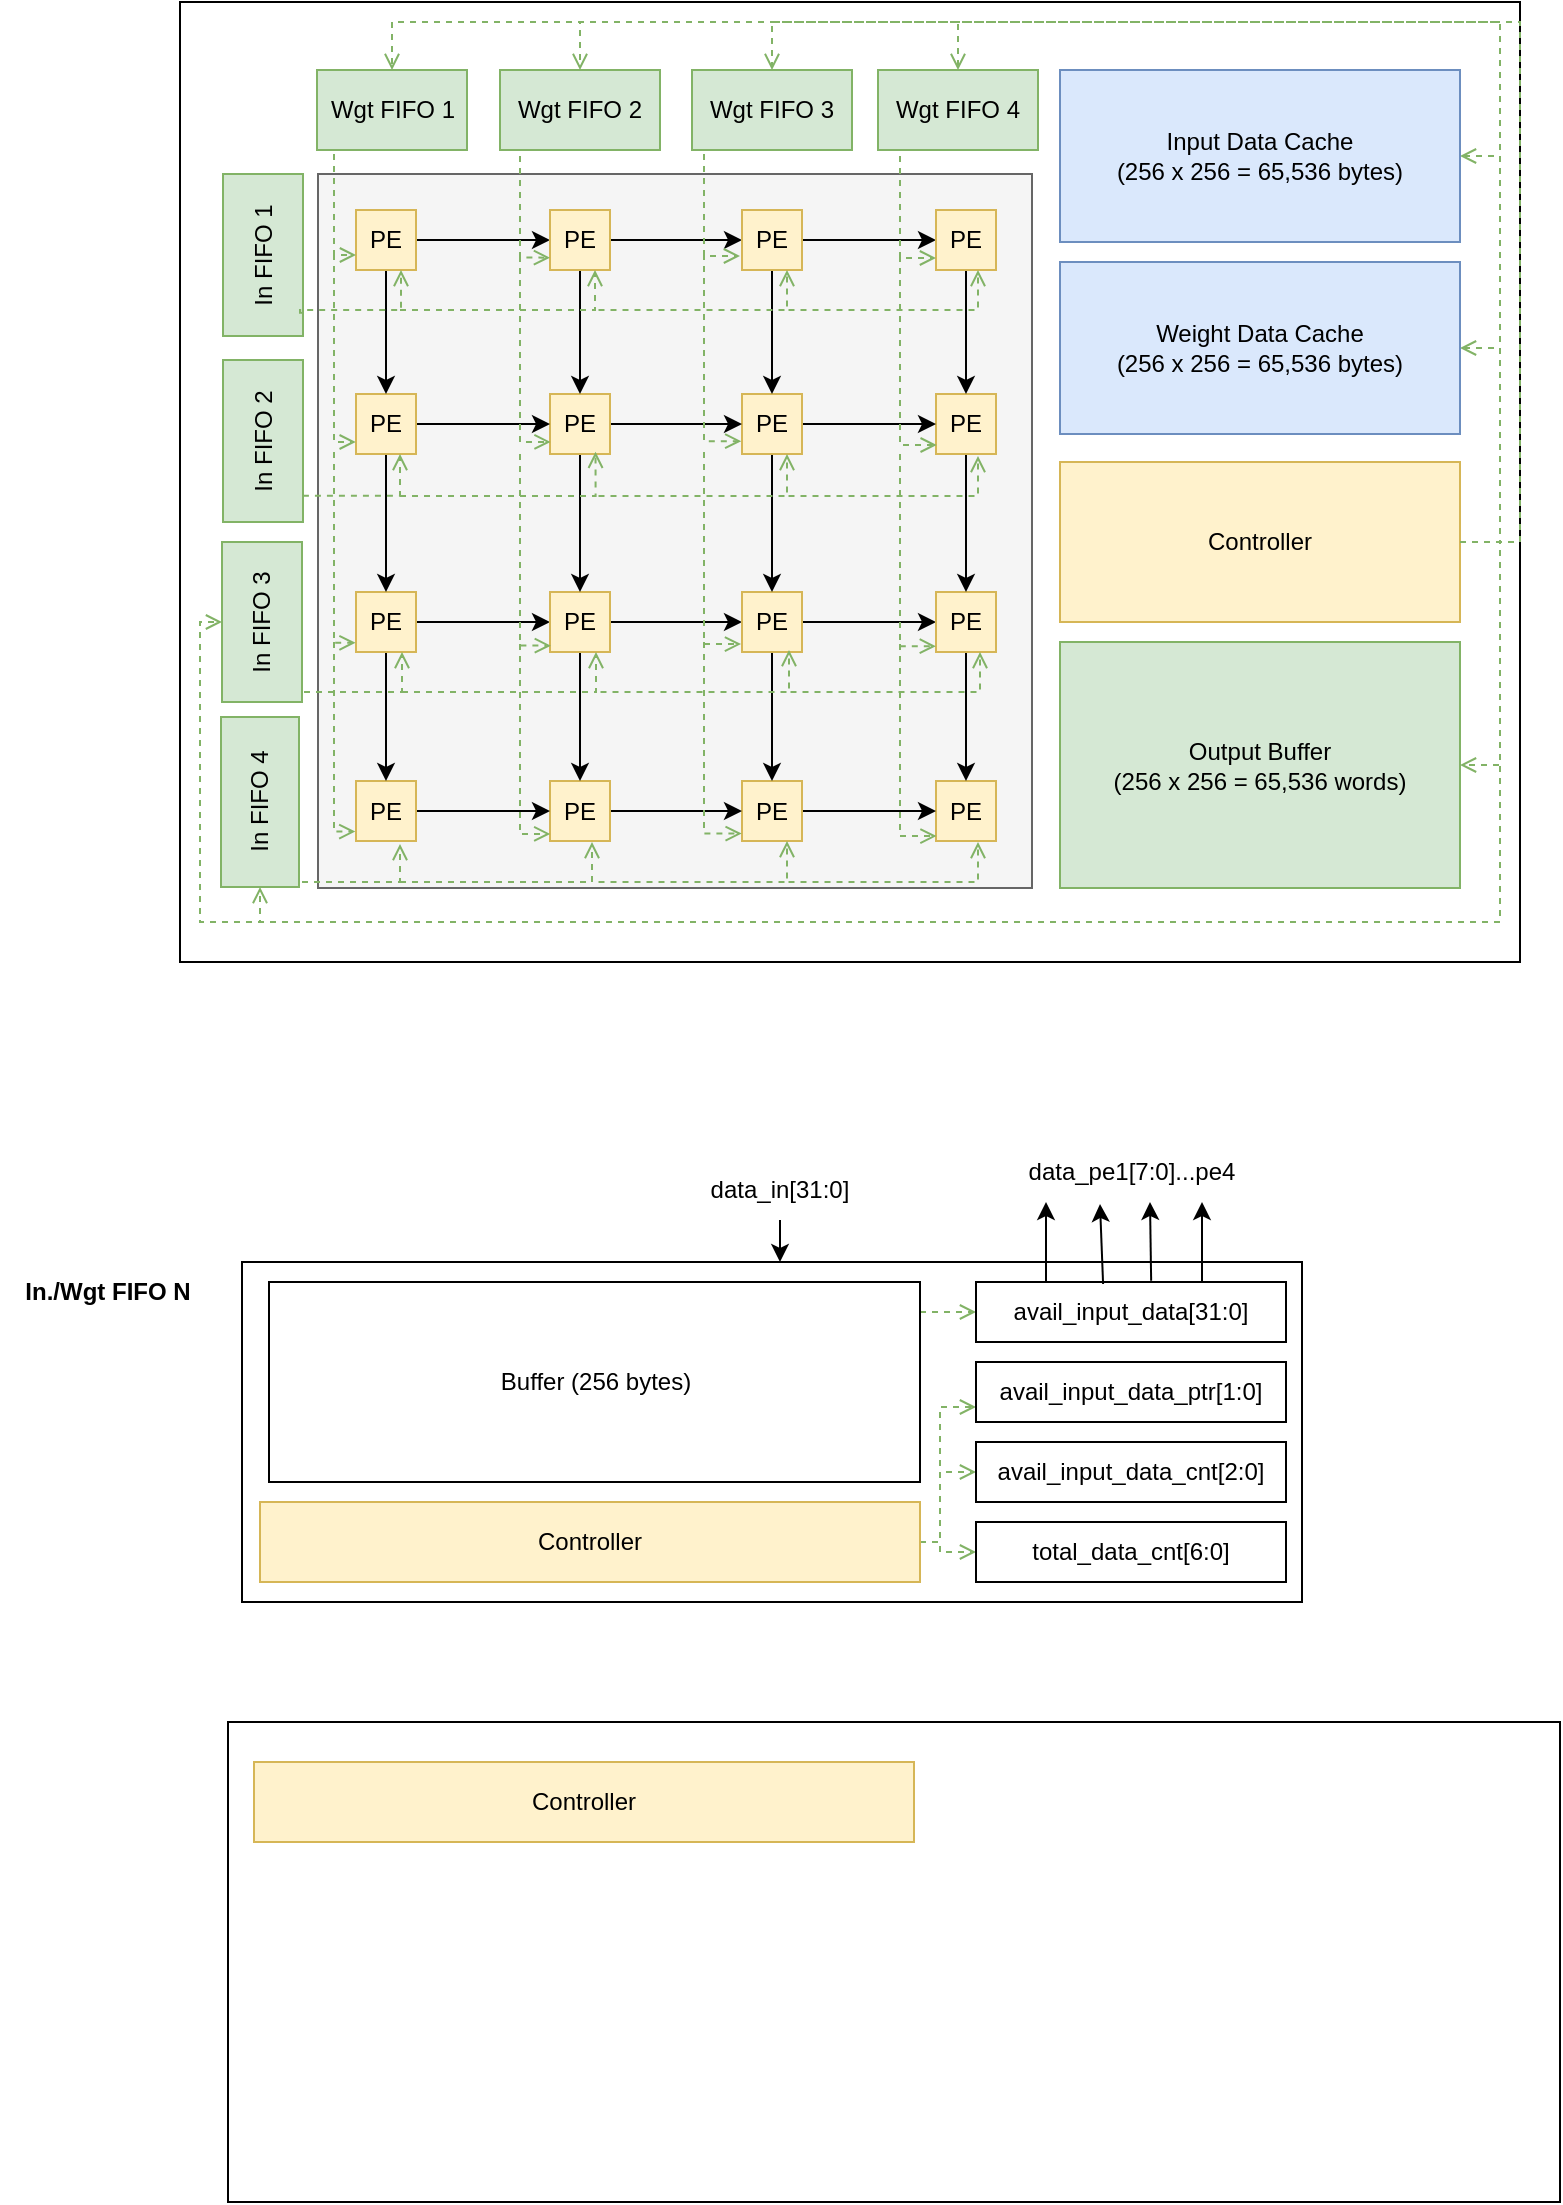 <mxfile version="23.1.2" type="github">
  <diagram name="Page-1" id="kObWJj5i_zT9LaBl0vDd">
    <mxGraphModel dx="1081" dy="1101" grid="1" gridSize="10" guides="1" tooltips="1" connect="1" arrows="1" fold="1" page="1" pageScale="1" pageWidth="850" pageHeight="1100" math="0" shadow="0">
      <root>
        <mxCell id="0" />
        <mxCell id="1" parent="0" />
        <mxCell id="2Fa2_D-u_AuwYc3EG6S9-1" value="" style="rounded=0;whiteSpace=wrap;html=1;" parent="1" vertex="1">
          <mxGeometry x="850" y="90" width="670" height="480" as="geometry" />
        </mxCell>
        <mxCell id="2Fa2_D-u_AuwYc3EG6S9-2" value="" style="whiteSpace=wrap;html=1;aspect=fixed;shadow=0;fillColor=#f5f5f5;fontColor=#333333;strokeColor=#666666;" parent="1" vertex="1">
          <mxGeometry x="919" y="176" width="357" height="357" as="geometry" />
        </mxCell>
        <mxCell id="2Fa2_D-u_AuwYc3EG6S9-3" value="PE" style="whiteSpace=wrap;html=1;aspect=fixed;fillColor=#fff2cc;strokeColor=#d6b656;" parent="1" vertex="1">
          <mxGeometry x="1228" y="479.5" width="30" height="30" as="geometry" />
        </mxCell>
        <mxCell id="2Fa2_D-u_AuwYc3EG6S9-4" style="edgeStyle=orthogonalEdgeStyle;rounded=0;orthogonalLoop=1;jettySize=auto;html=1;entryX=0;entryY=0.5;entryDx=0;entryDy=0;" parent="1" source="2Fa2_D-u_AuwYc3EG6S9-5" target="2Fa2_D-u_AuwYc3EG6S9-3" edge="1">
          <mxGeometry relative="1" as="geometry" />
        </mxCell>
        <mxCell id="2Fa2_D-u_AuwYc3EG6S9-5" value="PE" style="whiteSpace=wrap;html=1;aspect=fixed;fillColor=#fff2cc;strokeColor=#d6b656;" parent="1" vertex="1">
          <mxGeometry x="1131" y="479.5" width="30" height="30" as="geometry" />
        </mxCell>
        <mxCell id="2Fa2_D-u_AuwYc3EG6S9-6" style="edgeStyle=orthogonalEdgeStyle;rounded=0;orthogonalLoop=1;jettySize=auto;html=1;entryX=0;entryY=0.5;entryDx=0;entryDy=0;" parent="1" source="2Fa2_D-u_AuwYc3EG6S9-7" target="2Fa2_D-u_AuwYc3EG6S9-5" edge="1">
          <mxGeometry relative="1" as="geometry" />
        </mxCell>
        <mxCell id="2Fa2_D-u_AuwYc3EG6S9-7" value="PE" style="whiteSpace=wrap;html=1;aspect=fixed;fillColor=#fff2cc;strokeColor=#d6b656;" parent="1" vertex="1">
          <mxGeometry x="1035" y="479.5" width="30" height="30" as="geometry" />
        </mxCell>
        <mxCell id="2Fa2_D-u_AuwYc3EG6S9-8" style="edgeStyle=orthogonalEdgeStyle;rounded=0;orthogonalLoop=1;jettySize=auto;html=1;entryX=0;entryY=0.5;entryDx=0;entryDy=0;" parent="1" source="2Fa2_D-u_AuwYc3EG6S9-9" target="2Fa2_D-u_AuwYc3EG6S9-7" edge="1">
          <mxGeometry relative="1" as="geometry" />
        </mxCell>
        <mxCell id="2Fa2_D-u_AuwYc3EG6S9-9" value="PE" style="whiteSpace=wrap;html=1;aspect=fixed;fillColor=#fff2cc;strokeColor=#d6b656;" parent="1" vertex="1">
          <mxGeometry x="938" y="479.5" width="30" height="30" as="geometry" />
        </mxCell>
        <mxCell id="2Fa2_D-u_AuwYc3EG6S9-10" style="edgeStyle=orthogonalEdgeStyle;rounded=0;orthogonalLoop=1;jettySize=auto;html=1;" parent="1" source="2Fa2_D-u_AuwYc3EG6S9-12" target="2Fa2_D-u_AuwYc3EG6S9-15" edge="1">
          <mxGeometry relative="1" as="geometry" />
        </mxCell>
        <mxCell id="2Fa2_D-u_AuwYc3EG6S9-11" style="edgeStyle=orthogonalEdgeStyle;rounded=0;orthogonalLoop=1;jettySize=auto;html=1;entryX=0.5;entryY=0;entryDx=0;entryDy=0;" parent="1" source="2Fa2_D-u_AuwYc3EG6S9-12" target="2Fa2_D-u_AuwYc3EG6S9-9" edge="1">
          <mxGeometry relative="1" as="geometry" />
        </mxCell>
        <mxCell id="2Fa2_D-u_AuwYc3EG6S9-12" value="PE" style="whiteSpace=wrap;html=1;aspect=fixed;fillColor=#fff2cc;strokeColor=#d6b656;" parent="1" vertex="1">
          <mxGeometry x="938" y="385" width="30" height="30" as="geometry" />
        </mxCell>
        <mxCell id="2Fa2_D-u_AuwYc3EG6S9-13" style="edgeStyle=orthogonalEdgeStyle;rounded=0;orthogonalLoop=1;jettySize=auto;html=1;entryX=0;entryY=0.5;entryDx=0;entryDy=0;" parent="1" source="2Fa2_D-u_AuwYc3EG6S9-15" target="2Fa2_D-u_AuwYc3EG6S9-18" edge="1">
          <mxGeometry relative="1" as="geometry" />
        </mxCell>
        <mxCell id="2Fa2_D-u_AuwYc3EG6S9-14" style="edgeStyle=orthogonalEdgeStyle;rounded=0;orthogonalLoop=1;jettySize=auto;html=1;entryX=0.5;entryY=0;entryDx=0;entryDy=0;" parent="1" source="2Fa2_D-u_AuwYc3EG6S9-15" target="2Fa2_D-u_AuwYc3EG6S9-7" edge="1">
          <mxGeometry relative="1" as="geometry">
            <mxPoint x="1050" y="481" as="targetPoint" />
          </mxGeometry>
        </mxCell>
        <mxCell id="2Fa2_D-u_AuwYc3EG6S9-15" value="PE" style="whiteSpace=wrap;html=1;aspect=fixed;fillColor=#fff2cc;strokeColor=#d6b656;" parent="1" vertex="1">
          <mxGeometry x="1035" y="385" width="30" height="30" as="geometry" />
        </mxCell>
        <mxCell id="2Fa2_D-u_AuwYc3EG6S9-16" style="edgeStyle=orthogonalEdgeStyle;rounded=0;orthogonalLoop=1;jettySize=auto;html=1;entryX=0;entryY=0.5;entryDx=0;entryDy=0;" parent="1" source="2Fa2_D-u_AuwYc3EG6S9-18" target="2Fa2_D-u_AuwYc3EG6S9-20" edge="1">
          <mxGeometry relative="1" as="geometry" />
        </mxCell>
        <mxCell id="2Fa2_D-u_AuwYc3EG6S9-17" style="edgeStyle=orthogonalEdgeStyle;rounded=0;orthogonalLoop=1;jettySize=auto;html=1;entryX=0.5;entryY=0;entryDx=0;entryDy=0;" parent="1" source="2Fa2_D-u_AuwYc3EG6S9-18" target="2Fa2_D-u_AuwYc3EG6S9-5" edge="1">
          <mxGeometry relative="1" as="geometry" />
        </mxCell>
        <mxCell id="2Fa2_D-u_AuwYc3EG6S9-18" value="PE" style="whiteSpace=wrap;html=1;aspect=fixed;fillColor=#fff2cc;strokeColor=#d6b656;" parent="1" vertex="1">
          <mxGeometry x="1131" y="385" width="30" height="30" as="geometry" />
        </mxCell>
        <mxCell id="2Fa2_D-u_AuwYc3EG6S9-19" style="edgeStyle=orthogonalEdgeStyle;rounded=0;orthogonalLoop=1;jettySize=auto;html=1;entryX=0.5;entryY=0;entryDx=0;entryDy=0;" parent="1" source="2Fa2_D-u_AuwYc3EG6S9-20" target="2Fa2_D-u_AuwYc3EG6S9-3" edge="1">
          <mxGeometry relative="1" as="geometry" />
        </mxCell>
        <mxCell id="2Fa2_D-u_AuwYc3EG6S9-20" value="PE" style="whiteSpace=wrap;html=1;aspect=fixed;fillColor=#fff2cc;strokeColor=#d6b656;" parent="1" vertex="1">
          <mxGeometry x="1228" y="385" width="30" height="30" as="geometry" />
        </mxCell>
        <mxCell id="2Fa2_D-u_AuwYc3EG6S9-21" style="edgeStyle=orthogonalEdgeStyle;rounded=0;orthogonalLoop=1;jettySize=auto;html=1;" parent="1" source="2Fa2_D-u_AuwYc3EG6S9-22" target="2Fa2_D-u_AuwYc3EG6S9-20" edge="1">
          <mxGeometry relative="1" as="geometry" />
        </mxCell>
        <mxCell id="2Fa2_D-u_AuwYc3EG6S9-22" value="PE" style="whiteSpace=wrap;html=1;aspect=fixed;fillColor=#fff2cc;strokeColor=#d6b656;" parent="1" vertex="1">
          <mxGeometry x="1228" y="286" width="30" height="30" as="geometry" />
        </mxCell>
        <mxCell id="2Fa2_D-u_AuwYc3EG6S9-23" style="edgeStyle=orthogonalEdgeStyle;rounded=0;orthogonalLoop=1;jettySize=auto;html=1;entryX=0;entryY=0.5;entryDx=0;entryDy=0;" parent="1" source="2Fa2_D-u_AuwYc3EG6S9-25" target="2Fa2_D-u_AuwYc3EG6S9-22" edge="1">
          <mxGeometry relative="1" as="geometry" />
        </mxCell>
        <mxCell id="2Fa2_D-u_AuwYc3EG6S9-24" style="edgeStyle=orthogonalEdgeStyle;rounded=0;orthogonalLoop=1;jettySize=auto;html=1;" parent="1" source="2Fa2_D-u_AuwYc3EG6S9-25" target="2Fa2_D-u_AuwYc3EG6S9-18" edge="1">
          <mxGeometry relative="1" as="geometry" />
        </mxCell>
        <mxCell id="2Fa2_D-u_AuwYc3EG6S9-25" value="PE" style="whiteSpace=wrap;html=1;aspect=fixed;fillColor=#fff2cc;strokeColor=#d6b656;" parent="1" vertex="1">
          <mxGeometry x="1131" y="286" width="30" height="30" as="geometry" />
        </mxCell>
        <mxCell id="2Fa2_D-u_AuwYc3EG6S9-26" style="edgeStyle=orthogonalEdgeStyle;rounded=0;orthogonalLoop=1;jettySize=auto;html=1;entryX=0;entryY=0.5;entryDx=0;entryDy=0;" parent="1" source="2Fa2_D-u_AuwYc3EG6S9-28" target="2Fa2_D-u_AuwYc3EG6S9-25" edge="1">
          <mxGeometry relative="1" as="geometry" />
        </mxCell>
        <mxCell id="2Fa2_D-u_AuwYc3EG6S9-27" style="edgeStyle=orthogonalEdgeStyle;rounded=0;orthogonalLoop=1;jettySize=auto;html=1;entryX=0.5;entryY=0;entryDx=0;entryDy=0;" parent="1" source="2Fa2_D-u_AuwYc3EG6S9-28" target="2Fa2_D-u_AuwYc3EG6S9-15" edge="1">
          <mxGeometry relative="1" as="geometry" />
        </mxCell>
        <mxCell id="2Fa2_D-u_AuwYc3EG6S9-28" value="PE" style="whiteSpace=wrap;html=1;aspect=fixed;fillColor=#fff2cc;strokeColor=#d6b656;" parent="1" vertex="1">
          <mxGeometry x="1035" y="286" width="30" height="30" as="geometry" />
        </mxCell>
        <mxCell id="2Fa2_D-u_AuwYc3EG6S9-29" style="edgeStyle=orthogonalEdgeStyle;rounded=0;orthogonalLoop=1;jettySize=auto;html=1;entryX=0;entryY=0.5;entryDx=0;entryDy=0;" parent="1" source="2Fa2_D-u_AuwYc3EG6S9-31" target="2Fa2_D-u_AuwYc3EG6S9-28" edge="1">
          <mxGeometry relative="1" as="geometry" />
        </mxCell>
        <mxCell id="2Fa2_D-u_AuwYc3EG6S9-30" style="edgeStyle=orthogonalEdgeStyle;rounded=0;orthogonalLoop=1;jettySize=auto;html=1;entryX=0.5;entryY=0;entryDx=0;entryDy=0;" parent="1" source="2Fa2_D-u_AuwYc3EG6S9-31" target="2Fa2_D-u_AuwYc3EG6S9-12" edge="1">
          <mxGeometry relative="1" as="geometry" />
        </mxCell>
        <mxCell id="2Fa2_D-u_AuwYc3EG6S9-31" value="PE" style="whiteSpace=wrap;html=1;aspect=fixed;fillColor=#fff2cc;strokeColor=#d6b656;" parent="1" vertex="1">
          <mxGeometry x="938" y="286" width="30" height="30" as="geometry" />
        </mxCell>
        <mxCell id="2Fa2_D-u_AuwYc3EG6S9-32" style="edgeStyle=orthogonalEdgeStyle;rounded=0;orthogonalLoop=1;jettySize=auto;html=1;entryX=0;entryY=0.5;entryDx=0;entryDy=0;" parent="1" source="2Fa2_D-u_AuwYc3EG6S9-34" target="2Fa2_D-u_AuwYc3EG6S9-37" edge="1">
          <mxGeometry relative="1" as="geometry" />
        </mxCell>
        <mxCell id="2Fa2_D-u_AuwYc3EG6S9-33" style="edgeStyle=orthogonalEdgeStyle;rounded=0;orthogonalLoop=1;jettySize=auto;html=1;entryX=0.5;entryY=0;entryDx=0;entryDy=0;" parent="1" source="2Fa2_D-u_AuwYc3EG6S9-34" target="2Fa2_D-u_AuwYc3EG6S9-31" edge="1">
          <mxGeometry relative="1" as="geometry" />
        </mxCell>
        <mxCell id="2Fa2_D-u_AuwYc3EG6S9-34" value="PE" style="whiteSpace=wrap;html=1;aspect=fixed;fillColor=#fff2cc;strokeColor=#d6b656;" parent="1" vertex="1">
          <mxGeometry x="938" y="194" width="30" height="30" as="geometry" />
        </mxCell>
        <mxCell id="2Fa2_D-u_AuwYc3EG6S9-35" style="edgeStyle=orthogonalEdgeStyle;rounded=0;orthogonalLoop=1;jettySize=auto;html=1;entryX=0;entryY=0.5;entryDx=0;entryDy=0;" parent="1" source="2Fa2_D-u_AuwYc3EG6S9-37" target="2Fa2_D-u_AuwYc3EG6S9-40" edge="1">
          <mxGeometry relative="1" as="geometry" />
        </mxCell>
        <mxCell id="2Fa2_D-u_AuwYc3EG6S9-36" style="edgeStyle=orthogonalEdgeStyle;rounded=0;orthogonalLoop=1;jettySize=auto;html=1;entryX=0.5;entryY=0;entryDx=0;entryDy=0;" parent="1" source="2Fa2_D-u_AuwYc3EG6S9-37" target="2Fa2_D-u_AuwYc3EG6S9-28" edge="1">
          <mxGeometry relative="1" as="geometry" />
        </mxCell>
        <mxCell id="2Fa2_D-u_AuwYc3EG6S9-37" value="PE" style="whiteSpace=wrap;html=1;aspect=fixed;fillColor=#fff2cc;strokeColor=#d6b656;" parent="1" vertex="1">
          <mxGeometry x="1035" y="194" width="30" height="30" as="geometry" />
        </mxCell>
        <mxCell id="2Fa2_D-u_AuwYc3EG6S9-38" style="edgeStyle=orthogonalEdgeStyle;rounded=0;orthogonalLoop=1;jettySize=auto;html=1;entryX=0;entryY=0.5;entryDx=0;entryDy=0;" parent="1" source="2Fa2_D-u_AuwYc3EG6S9-40" target="2Fa2_D-u_AuwYc3EG6S9-42" edge="1">
          <mxGeometry relative="1" as="geometry" />
        </mxCell>
        <mxCell id="2Fa2_D-u_AuwYc3EG6S9-39" style="edgeStyle=orthogonalEdgeStyle;rounded=0;orthogonalLoop=1;jettySize=auto;html=1;entryX=0.5;entryY=0;entryDx=0;entryDy=0;" parent="1" source="2Fa2_D-u_AuwYc3EG6S9-40" target="2Fa2_D-u_AuwYc3EG6S9-25" edge="1">
          <mxGeometry relative="1" as="geometry" />
        </mxCell>
        <mxCell id="2Fa2_D-u_AuwYc3EG6S9-40" value="PE" style="whiteSpace=wrap;html=1;aspect=fixed;fillColor=#fff2cc;strokeColor=#d6b656;" parent="1" vertex="1">
          <mxGeometry x="1131" y="194" width="30" height="30" as="geometry" />
        </mxCell>
        <mxCell id="2Fa2_D-u_AuwYc3EG6S9-41" style="edgeStyle=orthogonalEdgeStyle;rounded=0;orthogonalLoop=1;jettySize=auto;html=1;" parent="1" source="2Fa2_D-u_AuwYc3EG6S9-42" target="2Fa2_D-u_AuwYc3EG6S9-22" edge="1">
          <mxGeometry relative="1" as="geometry" />
        </mxCell>
        <mxCell id="2Fa2_D-u_AuwYc3EG6S9-42" value="PE" style="whiteSpace=wrap;html=1;aspect=fixed;fillColor=#fff2cc;strokeColor=#d6b656;" parent="1" vertex="1">
          <mxGeometry x="1228" y="194" width="30" height="30" as="geometry" />
        </mxCell>
        <mxCell id="2Fa2_D-u_AuwYc3EG6S9-43" value="Wgt FIFO 1" style="rounded=0;whiteSpace=wrap;html=1;fillColor=#d5e8d4;strokeColor=#82b366;" parent="1" vertex="1">
          <mxGeometry x="918.5" y="124" width="75" height="40" as="geometry" />
        </mxCell>
        <mxCell id="2Fa2_D-u_AuwYc3EG6S9-44" value="Output Buffer &lt;br&gt;(256 x 256 = 65,536 words)" style="rounded=0;whiteSpace=wrap;html=1;fillColor=#d5e8d4;strokeColor=#82b366;" parent="1" vertex="1">
          <mxGeometry x="1290" y="410" width="200" height="123" as="geometry" />
        </mxCell>
        <mxCell id="V1JMALOKHkaCuVgSwpqe-110" style="edgeStyle=orthogonalEdgeStyle;rounded=0;orthogonalLoop=1;jettySize=auto;html=1;entryX=1;entryY=0.5;entryDx=0;entryDy=0;fontFamily=Helvetica;fontSize=12;fontColor=default;dashed=1;fillColor=#d5e8d4;strokeColor=#82b366;endArrow=open;endFill=0;" parent="1" source="2Fa2_D-u_AuwYc3EG6S9-45" target="2Fa2_D-u_AuwYc3EG6S9-54" edge="1">
          <mxGeometry relative="1" as="geometry">
            <Array as="points">
              <mxPoint x="1510" y="360" />
              <mxPoint x="1510" y="263" />
            </Array>
          </mxGeometry>
        </mxCell>
        <mxCell id="V1JMALOKHkaCuVgSwpqe-111" style="edgeStyle=orthogonalEdgeStyle;rounded=0;orthogonalLoop=1;jettySize=auto;html=1;entryX=1;entryY=0.5;entryDx=0;entryDy=0;fontFamily=Helvetica;fontSize=12;fontColor=default;fillColor=#d5e8d4;strokeColor=#82b366;dashed=1;endArrow=open;endFill=0;" parent="1" source="2Fa2_D-u_AuwYc3EG6S9-45" target="2Fa2_D-u_AuwYc3EG6S9-53" edge="1">
          <mxGeometry relative="1" as="geometry">
            <Array as="points">
              <mxPoint x="1510" y="360" />
              <mxPoint x="1510" y="167" />
            </Array>
          </mxGeometry>
        </mxCell>
        <mxCell id="V1JMALOKHkaCuVgSwpqe-112" style="edgeStyle=orthogonalEdgeStyle;rounded=0;orthogonalLoop=1;jettySize=auto;html=1;entryX=1;entryY=0.5;entryDx=0;entryDy=0;fontFamily=Helvetica;fontSize=12;fontColor=default;fillColor=#d5e8d4;strokeColor=#82b366;dashed=1;endArrow=open;endFill=0;" parent="1" source="2Fa2_D-u_AuwYc3EG6S9-45" target="2Fa2_D-u_AuwYc3EG6S9-44" edge="1">
          <mxGeometry relative="1" as="geometry">
            <Array as="points">
              <mxPoint x="1510" y="360" />
              <mxPoint x="1510" y="472" />
            </Array>
          </mxGeometry>
        </mxCell>
        <mxCell id="V1JMALOKHkaCuVgSwpqe-113" style="edgeStyle=orthogonalEdgeStyle;rounded=0;orthogonalLoop=1;jettySize=auto;html=1;entryX=0.5;entryY=0;entryDx=0;entryDy=0;fontFamily=Helvetica;fontSize=12;fontColor=default;fillColor=#d5e8d4;strokeColor=#82b366;dashed=1;endArrow=open;endFill=0;" parent="1" source="2Fa2_D-u_AuwYc3EG6S9-45" target="2Fa2_D-u_AuwYc3EG6S9-48" edge="1">
          <mxGeometry relative="1" as="geometry">
            <Array as="points">
              <mxPoint x="1510" y="360" />
              <mxPoint x="1510" y="100" />
              <mxPoint x="1239" y="100" />
            </Array>
          </mxGeometry>
        </mxCell>
        <mxCell id="V1JMALOKHkaCuVgSwpqe-114" style="edgeStyle=orthogonalEdgeStyle;rounded=0;orthogonalLoop=1;jettySize=auto;html=1;entryX=0.5;entryY=1;entryDx=0;entryDy=0;fontFamily=Helvetica;fontSize=12;fontColor=default;fillColor=#d5e8d4;strokeColor=#82b366;dashed=1;endArrow=open;endFill=0;" parent="1" source="2Fa2_D-u_AuwYc3EG6S9-45" target="2Fa2_D-u_AuwYc3EG6S9-51" edge="1">
          <mxGeometry relative="1" as="geometry">
            <Array as="points">
              <mxPoint x="1510" y="360" />
              <mxPoint x="1510" y="550" />
              <mxPoint x="890" y="550" />
            </Array>
          </mxGeometry>
        </mxCell>
        <mxCell id="2Fa2_D-u_AuwYc3EG6S9-45" value="Controller" style="rounded=0;whiteSpace=wrap;html=1;fillColor=#fff2cc;strokeColor=#d6b656;" parent="1" vertex="1">
          <mxGeometry x="1290" y="320" width="200" height="80" as="geometry" />
        </mxCell>
        <mxCell id="2Fa2_D-u_AuwYc3EG6S9-46" value="Wgt FIFO 2" style="rounded=0;whiteSpace=wrap;html=1;fillColor=#d5e8d4;strokeColor=#82b366;" parent="1" vertex="1">
          <mxGeometry x="1010" y="124" width="80" height="40" as="geometry" />
        </mxCell>
        <mxCell id="2Fa2_D-u_AuwYc3EG6S9-47" value="Wgt FIFO 3" style="rounded=0;whiteSpace=wrap;html=1;fillColor=#d5e8d4;strokeColor=#82b366;" parent="1" vertex="1">
          <mxGeometry x="1106" y="124" width="80" height="40" as="geometry" />
        </mxCell>
        <mxCell id="2Fa2_D-u_AuwYc3EG6S9-48" value="Wgt FIFO 4" style="rounded=0;whiteSpace=wrap;html=1;fillColor=#d5e8d4;strokeColor=#82b366;" parent="1" vertex="1">
          <mxGeometry x="1199" y="124" width="80" height="40" as="geometry" />
        </mxCell>
        <mxCell id="2Fa2_D-u_AuwYc3EG6S9-49" value="In FIFO 2" style="rounded=0;whiteSpace=wrap;html=1;direction=south;rotation=-90;fillColor=#d5e8d4;strokeColor=#82b366;" parent="1" vertex="1">
          <mxGeometry x="851" y="289.5" width="81" height="40" as="geometry" />
        </mxCell>
        <mxCell id="2Fa2_D-u_AuwYc3EG6S9-50" value="In FIFO 3" style="rounded=0;whiteSpace=wrap;html=1;direction=south;rotation=-90;fillColor=#d5e8d4;strokeColor=#82b366;" parent="1" vertex="1">
          <mxGeometry x="851" y="380" width="80" height="40" as="geometry" />
        </mxCell>
        <mxCell id="2Fa2_D-u_AuwYc3EG6S9-51" value="In FIFO 4" style="rounded=0;whiteSpace=wrap;html=1;direction=south;rotation=-90;fillColor=#d5e8d4;strokeColor=#82b366;" parent="1" vertex="1">
          <mxGeometry x="847.5" y="470.5" width="85" height="39" as="geometry" />
        </mxCell>
        <mxCell id="2Fa2_D-u_AuwYc3EG6S9-52" value="In FIFO 1" style="rounded=0;whiteSpace=wrap;html=1;direction=south;rotation=-90;fillColor=#d5e8d4;strokeColor=#82b366;" parent="1" vertex="1">
          <mxGeometry x="851" y="196.5" width="81" height="40" as="geometry" />
        </mxCell>
        <mxCell id="2Fa2_D-u_AuwYc3EG6S9-53" value="Input Data Cache &lt;br&gt;(256 x 256 = 65,536 bytes)" style="rounded=0;whiteSpace=wrap;html=1;fillColor=#dae8fc;strokeColor=#6c8ebf;" parent="1" vertex="1">
          <mxGeometry x="1290" y="124" width="200" height="86" as="geometry" />
        </mxCell>
        <mxCell id="2Fa2_D-u_AuwYc3EG6S9-54" value="Weight Data Cache&lt;br&gt;(256 x 256 = 65,536 bytes)" style="rounded=0;whiteSpace=wrap;html=1;fillColor=#dae8fc;strokeColor=#6c8ebf;" parent="1" vertex="1">
          <mxGeometry x="1290" y="220" width="200" height="86" as="geometry" />
        </mxCell>
        <mxCell id="2Fa2_D-u_AuwYc3EG6S9-55" value="In./Wgt FIFO N" style="text;html=1;strokeColor=none;fillColor=none;align=center;verticalAlign=middle;whiteSpace=wrap;rounded=0;fontStyle=1" parent="1" vertex="1">
          <mxGeometry x="760" y="720" width="108" height="30" as="geometry" />
        </mxCell>
        <mxCell id="2Fa2_D-u_AuwYc3EG6S9-64" value="" style="rounded=0;whiteSpace=wrap;html=1;" parent="1" vertex="1">
          <mxGeometry x="881" y="720" width="530" height="170" as="geometry" />
        </mxCell>
        <mxCell id="V1JMALOKHkaCuVgSwpqe-106" style="edgeStyle=orthogonalEdgeStyle;rounded=0;orthogonalLoop=1;jettySize=auto;html=1;entryX=0;entryY=0.5;entryDx=0;entryDy=0;fontFamily=Helvetica;fontSize=12;fontColor=default;fillColor=#d5e8d4;strokeColor=#82b366;dashed=1;endArrow=open;endFill=0;" parent="1" source="2Fa2_D-u_AuwYc3EG6S9-65" target="2Fa2_D-u_AuwYc3EG6S9-67" edge="1">
          <mxGeometry relative="1" as="geometry">
            <Array as="points">
              <mxPoint x="1200" y="745" />
              <mxPoint x="1200" y="745" />
            </Array>
          </mxGeometry>
        </mxCell>
        <mxCell id="2Fa2_D-u_AuwYc3EG6S9-65" value="Buffer (256 bytes)" style="rounded=0;whiteSpace=wrap;html=1;" parent="1" vertex="1">
          <mxGeometry x="894.5" y="730" width="325.5" height="100" as="geometry" />
        </mxCell>
        <mxCell id="V1JMALOKHkaCuVgSwpqe-107" style="edgeStyle=orthogonalEdgeStyle;rounded=0;orthogonalLoop=1;jettySize=auto;html=1;entryX=0;entryY=0.75;entryDx=0;entryDy=0;fontFamily=Helvetica;fontSize=12;fontColor=default;fillColor=#d5e8d4;strokeColor=#82b366;dashed=1;endArrow=open;endFill=0;" parent="1" source="2Fa2_D-u_AuwYc3EG6S9-66" target="2Fa2_D-u_AuwYc3EG6S9-69" edge="1">
          <mxGeometry relative="1" as="geometry">
            <Array as="points">
              <mxPoint x="1230" y="860" />
              <mxPoint x="1230" y="793" />
            </Array>
          </mxGeometry>
        </mxCell>
        <mxCell id="V1JMALOKHkaCuVgSwpqe-108" style="edgeStyle=orthogonalEdgeStyle;rounded=0;orthogonalLoop=1;jettySize=auto;html=1;fontFamily=Helvetica;fontSize=12;fontColor=default;fillColor=#d5e8d4;strokeColor=#82b366;dashed=1;endArrow=open;endFill=0;" parent="1" source="2Fa2_D-u_AuwYc3EG6S9-66" target="2Fa2_D-u_AuwYc3EG6S9-70" edge="1">
          <mxGeometry relative="1" as="geometry">
            <Array as="points">
              <mxPoint x="1230" y="860" />
              <mxPoint x="1230" y="825" />
            </Array>
          </mxGeometry>
        </mxCell>
        <mxCell id="V1JMALOKHkaCuVgSwpqe-109" style="edgeStyle=orthogonalEdgeStyle;rounded=0;orthogonalLoop=1;jettySize=auto;html=1;entryX=0;entryY=0.5;entryDx=0;entryDy=0;fontFamily=Helvetica;fontSize=12;fontColor=default;fillColor=#d5e8d4;strokeColor=#82b366;dashed=1;endArrow=open;endFill=0;" parent="1" source="2Fa2_D-u_AuwYc3EG6S9-66" target="V1JMALOKHkaCuVgSwpqe-105" edge="1">
          <mxGeometry relative="1" as="geometry">
            <Array as="points">
              <mxPoint x="1230" y="860" />
              <mxPoint x="1230" y="865" />
            </Array>
          </mxGeometry>
        </mxCell>
        <mxCell id="2Fa2_D-u_AuwYc3EG6S9-66" value="Controller" style="rounded=0;whiteSpace=wrap;html=1;fillColor=#fff2cc;strokeColor=#d6b656;" parent="1" vertex="1">
          <mxGeometry x="890" y="840" width="330" height="40" as="geometry" />
        </mxCell>
        <mxCell id="2Fa2_D-u_AuwYc3EG6S9-67" value="avail_input_data[31:0]" style="rounded=0;whiteSpace=wrap;html=1;" parent="1" vertex="1">
          <mxGeometry x="1248" y="730" width="155" height="30" as="geometry" />
        </mxCell>
        <mxCell id="2Fa2_D-u_AuwYc3EG6S9-68" value="" style="endArrow=classic;html=1;rounded=0;" parent="1" source="2Fa2_D-u_AuwYc3EG6S9-71" edge="1">
          <mxGeometry width="50" height="50" relative="1" as="geometry">
            <mxPoint x="1150" y="680" as="sourcePoint" />
            <mxPoint x="1150" y="720" as="targetPoint" />
          </mxGeometry>
        </mxCell>
        <mxCell id="2Fa2_D-u_AuwYc3EG6S9-69" value="avail_input_data_ptr[1:0]" style="rounded=0;whiteSpace=wrap;html=1;" parent="1" vertex="1">
          <mxGeometry x="1248" y="770" width="155" height="30" as="geometry" />
        </mxCell>
        <mxCell id="2Fa2_D-u_AuwYc3EG6S9-70" value="avail_input_data_cnt[2:0]" style="rounded=0;whiteSpace=wrap;html=1;" parent="1" vertex="1">
          <mxGeometry x="1248" y="810" width="155" height="30" as="geometry" />
        </mxCell>
        <mxCell id="2Fa2_D-u_AuwYc3EG6S9-71" value="data_in[31:0]" style="text;html=1;strokeColor=none;fillColor=none;align=center;verticalAlign=middle;whiteSpace=wrap;rounded=0;" parent="1" vertex="1">
          <mxGeometry x="1083" y="669" width="134" height="30" as="geometry" />
        </mxCell>
        <mxCell id="2Fa2_D-u_AuwYc3EG6S9-72" value="" style="endArrow=classic;html=1;rounded=0;" parent="1" edge="1">
          <mxGeometry width="50" height="50" relative="1" as="geometry">
            <mxPoint x="1283" y="730" as="sourcePoint" />
            <mxPoint x="1283" y="690" as="targetPoint" />
            <Array as="points" />
          </mxGeometry>
        </mxCell>
        <mxCell id="2Fa2_D-u_AuwYc3EG6S9-73" value="" style="endArrow=classic;html=1;rounded=0;exitX=0.41;exitY=0.032;exitDx=0;exitDy=0;exitPerimeter=0;" parent="1" source="2Fa2_D-u_AuwYc3EG6S9-67" edge="1">
          <mxGeometry width="50" height="50" relative="1" as="geometry">
            <mxPoint x="1310" y="721" as="sourcePoint" />
            <mxPoint x="1310" y="691" as="targetPoint" />
          </mxGeometry>
        </mxCell>
        <mxCell id="2Fa2_D-u_AuwYc3EG6S9-74" value="" style="endArrow=classic;html=1;rounded=0;exitX=0.565;exitY=-0.019;exitDx=0;exitDy=0;exitPerimeter=0;" parent="1" source="2Fa2_D-u_AuwYc3EG6S9-67" edge="1">
          <mxGeometry width="50" height="50" relative="1" as="geometry">
            <mxPoint x="1335" y="720" as="sourcePoint" />
            <mxPoint x="1335" y="690" as="targetPoint" />
          </mxGeometry>
        </mxCell>
        <mxCell id="2Fa2_D-u_AuwYc3EG6S9-75" value="" style="endArrow=classic;html=1;rounded=0;" parent="1" edge="1">
          <mxGeometry width="50" height="50" relative="1" as="geometry">
            <mxPoint x="1361" y="730" as="sourcePoint" />
            <mxPoint x="1361" y="690" as="targetPoint" />
            <Array as="points" />
          </mxGeometry>
        </mxCell>
        <mxCell id="2Fa2_D-u_AuwYc3EG6S9-76" value="data_pe1[7:0]...pe4" style="text;html=1;strokeColor=none;fillColor=none;align=center;verticalAlign=middle;whiteSpace=wrap;rounded=0;" parent="1" vertex="1">
          <mxGeometry x="1249" y="660" width="154" height="30" as="geometry" />
        </mxCell>
        <mxCell id="V1JMALOKHkaCuVgSwpqe-11" value="" style="group" parent="1" vertex="1" connectable="0">
          <mxGeometry x="910" y="244" width="339" height="1" as="geometry" />
        </mxCell>
        <mxCell id="V1JMALOKHkaCuVgSwpqe-17" value="" style="group" parent="V1JMALOKHkaCuVgSwpqe-11" vertex="1" connectable="0">
          <mxGeometry width="339" height="1" as="geometry" />
        </mxCell>
        <mxCell id="V1JMALOKHkaCuVgSwpqe-23" value="" style="group" parent="V1JMALOKHkaCuVgSwpqe-17" vertex="1" connectable="0">
          <mxGeometry width="339" height="1" as="geometry" />
        </mxCell>
        <mxCell id="V1JMALOKHkaCuVgSwpqe-2" style="edgeStyle=orthogonalEdgeStyle;rounded=0;orthogonalLoop=1;jettySize=auto;html=1;entryX=0.75;entryY=1;entryDx=0;entryDy=0;exitX=0.988;exitY=0.857;exitDx=0;exitDy=0;exitPerimeter=0;fillColor=#d5e8d4;strokeColor=#82b366;dashed=1;endArrow=open;endFill=0;" parent="V1JMALOKHkaCuVgSwpqe-23" source="2Fa2_D-u_AuwYc3EG6S9-52" target="2Fa2_D-u_AuwYc3EG6S9-34" edge="1">
          <mxGeometry relative="1" as="geometry">
            <Array as="points">
              <mxPoint y="1" />
              <mxPoint />
              <mxPoint x="51" />
            </Array>
          </mxGeometry>
        </mxCell>
        <mxCell id="V1JMALOKHkaCuVgSwpqe-5" style="edgeStyle=orthogonalEdgeStyle;rounded=0;orthogonalLoop=1;jettySize=auto;html=1;fillColor=#d5e8d4;strokeColor=#82b366;dashed=1;endArrow=open;endFill=0;entryX=0.75;entryY=1;entryDx=0;entryDy=0;" parent="V1JMALOKHkaCuVgSwpqe-23" target="2Fa2_D-u_AuwYc3EG6S9-37" edge="1">
          <mxGeometry relative="1" as="geometry">
            <mxPoint x="50" as="sourcePoint" />
            <mxPoint x="150" y="-14" as="targetPoint" />
            <Array as="points">
              <mxPoint x="147" />
            </Array>
          </mxGeometry>
        </mxCell>
        <mxCell id="V1JMALOKHkaCuVgSwpqe-7" style="edgeStyle=orthogonalEdgeStyle;rounded=0;orthogonalLoop=1;jettySize=auto;html=1;fillColor=#d5e8d4;strokeColor=#82b366;dashed=1;endArrow=open;endFill=0;entryX=0.75;entryY=1;entryDx=0;entryDy=0;" parent="V1JMALOKHkaCuVgSwpqe-23" target="2Fa2_D-u_AuwYc3EG6S9-40" edge="1">
          <mxGeometry relative="1" as="geometry">
            <mxPoint x="149.25" as="sourcePoint" />
            <mxPoint x="243.5" y="-21" as="targetPoint" />
            <Array as="points">
              <mxPoint x="244" />
            </Array>
          </mxGeometry>
        </mxCell>
        <mxCell id="V1JMALOKHkaCuVgSwpqe-10" style="edgeStyle=orthogonalEdgeStyle;rounded=0;orthogonalLoop=1;jettySize=auto;html=1;fillColor=#d5e8d4;strokeColor=#82b366;dashed=1;endArrow=open;endFill=0;entryX=0.75;entryY=1;entryDx=0;entryDy=0;" parent="V1JMALOKHkaCuVgSwpqe-23" edge="1">
          <mxGeometry relative="1" as="geometry">
            <mxPoint x="244.25" as="sourcePoint" />
            <mxPoint x="339" y="-20" as="targetPoint" />
            <Array as="points">
              <mxPoint x="339" />
            </Array>
          </mxGeometry>
        </mxCell>
        <mxCell id="V1JMALOKHkaCuVgSwpqe-51" value="" style="group" parent="1" vertex="1" connectable="0">
          <mxGeometry x="910" y="337" width="339" height="1" as="geometry" />
        </mxCell>
        <mxCell id="V1JMALOKHkaCuVgSwpqe-38" value="" style="group" parent="V1JMALOKHkaCuVgSwpqe-51" vertex="1" connectable="0">
          <mxGeometry width="339" height="1" as="geometry" />
        </mxCell>
        <mxCell id="V1JMALOKHkaCuVgSwpqe-41" style="edgeStyle=orthogonalEdgeStyle;rounded=0;orthogonalLoop=1;jettySize=auto;html=1;entryX=0.75;entryY=1;entryDx=0;entryDy=0;exitX=0.988;exitY=0.857;exitDx=0;exitDy=0;exitPerimeter=0;fillColor=#d5e8d4;strokeColor=#82b366;dashed=1;endArrow=open;endFill=0;" parent="V1JMALOKHkaCuVgSwpqe-38" edge="1">
          <mxGeometry relative="1" as="geometry">
            <Array as="points">
              <mxPoint y="1" />
              <mxPoint />
              <mxPoint x="51" />
            </Array>
          </mxGeometry>
        </mxCell>
        <mxCell id="V1JMALOKHkaCuVgSwpqe-42" value="" style="edgeStyle=orthogonalEdgeStyle;rounded=0;orthogonalLoop=1;jettySize=auto;html=1;fillColor=#d5e8d4;strokeColor=#82b366;dashed=1;endArrow=open;endFill=0;entryX=0.759;entryY=0.963;entryDx=0;entryDy=0;entryPerimeter=0;" parent="V1JMALOKHkaCuVgSwpqe-38" target="2Fa2_D-u_AuwYc3EG6S9-28" edge="1">
          <mxGeometry relative="1" as="geometry">
            <mxPoint x="50" as="sourcePoint" />
            <mxPoint x="150" y="-14" as="targetPoint" />
            <Array as="points">
              <mxPoint x="148" />
            </Array>
          </mxGeometry>
        </mxCell>
        <mxCell id="V1JMALOKHkaCuVgSwpqe-43" style="edgeStyle=orthogonalEdgeStyle;rounded=0;orthogonalLoop=1;jettySize=auto;html=1;fillColor=#d5e8d4;strokeColor=#82b366;dashed=1;endArrow=open;endFill=0;entryX=0.75;entryY=1;entryDx=0;entryDy=0;" parent="V1JMALOKHkaCuVgSwpqe-38" edge="1">
          <mxGeometry relative="1" as="geometry">
            <mxPoint x="149.25" as="sourcePoint" />
            <mxPoint x="243.5" y="-21" as="targetPoint" />
            <Array as="points">
              <mxPoint x="244" />
            </Array>
          </mxGeometry>
        </mxCell>
        <mxCell id="V1JMALOKHkaCuVgSwpqe-44" style="edgeStyle=orthogonalEdgeStyle;rounded=0;orthogonalLoop=1;jettySize=auto;html=1;fillColor=#d5e8d4;strokeColor=#82b366;dashed=1;endArrow=open;endFill=0;entryX=0.75;entryY=1;entryDx=0;entryDy=0;" parent="V1JMALOKHkaCuVgSwpqe-38" edge="1">
          <mxGeometry relative="1" as="geometry">
            <mxPoint x="244.25" as="sourcePoint" />
            <mxPoint x="339" y="-20" as="targetPoint" />
            <Array as="points">
              <mxPoint x="339" />
            </Array>
          </mxGeometry>
        </mxCell>
        <mxCell id="V1JMALOKHkaCuVgSwpqe-50" value="" style="edgeStyle=orthogonalEdgeStyle;rounded=0;orthogonalLoop=1;jettySize=auto;html=1;fillColor=#d5e8d4;strokeColor=#82b366;dashed=1;endArrow=open;endFill=0;exitX=0.999;exitY=0.838;exitDx=0;exitDy=0;exitPerimeter=0;" parent="V1JMALOKHkaCuVgSwpqe-51" source="2Fa2_D-u_AuwYc3EG6S9-49" edge="1">
          <mxGeometry relative="1" as="geometry">
            <mxPoint as="sourcePoint" />
            <mxPoint x="50" y="-21" as="targetPoint" />
            <Array as="points">
              <mxPoint x="50" />
            </Array>
          </mxGeometry>
        </mxCell>
        <mxCell id="V1JMALOKHkaCuVgSwpqe-52" value="" style="group" parent="1" vertex="1" connectable="0">
          <mxGeometry x="911" y="435" width="339" height="1" as="geometry" />
        </mxCell>
        <mxCell id="V1JMALOKHkaCuVgSwpqe-53" value="" style="group" parent="V1JMALOKHkaCuVgSwpqe-52" vertex="1" connectable="0">
          <mxGeometry width="339" height="1" as="geometry" />
        </mxCell>
        <mxCell id="V1JMALOKHkaCuVgSwpqe-54" style="edgeStyle=orthogonalEdgeStyle;rounded=0;orthogonalLoop=1;jettySize=auto;html=1;entryX=0.75;entryY=1;entryDx=0;entryDy=0;exitX=0.988;exitY=0.857;exitDx=0;exitDy=0;exitPerimeter=0;fillColor=#d5e8d4;strokeColor=#82b366;dashed=1;endArrow=open;endFill=0;" parent="V1JMALOKHkaCuVgSwpqe-53" edge="1">
          <mxGeometry relative="1" as="geometry">
            <Array as="points">
              <mxPoint y="1" />
              <mxPoint />
              <mxPoint x="51" />
            </Array>
          </mxGeometry>
        </mxCell>
        <mxCell id="V1JMALOKHkaCuVgSwpqe-55" value="" style="edgeStyle=orthogonalEdgeStyle;rounded=0;orthogonalLoop=1;jettySize=auto;html=1;fillColor=#d5e8d4;strokeColor=#82b366;dashed=1;endArrow=open;endFill=0;entryX=0.75;entryY=1;entryDx=0;entryDy=0;" parent="V1JMALOKHkaCuVgSwpqe-53" target="2Fa2_D-u_AuwYc3EG6S9-15" edge="1">
          <mxGeometry relative="1" as="geometry">
            <mxPoint x="50" as="sourcePoint" />
            <mxPoint x="148" y="-15" as="targetPoint" />
            <Array as="points">
              <mxPoint x="147" />
              <mxPoint x="147" y="-20" />
            </Array>
          </mxGeometry>
        </mxCell>
        <mxCell id="V1JMALOKHkaCuVgSwpqe-56" style="edgeStyle=orthogonalEdgeStyle;rounded=0;orthogonalLoop=1;jettySize=auto;html=1;fillColor=#d5e8d4;strokeColor=#82b366;dashed=1;endArrow=open;endFill=0;entryX=0.75;entryY=1;entryDx=0;entryDy=0;" parent="V1JMALOKHkaCuVgSwpqe-53" edge="1">
          <mxGeometry relative="1" as="geometry">
            <mxPoint x="149.25" as="sourcePoint" />
            <mxPoint x="243.5" y="-21" as="targetPoint" />
            <Array as="points">
              <mxPoint x="244" />
            </Array>
          </mxGeometry>
        </mxCell>
        <mxCell id="V1JMALOKHkaCuVgSwpqe-57" style="edgeStyle=orthogonalEdgeStyle;rounded=0;orthogonalLoop=1;jettySize=auto;html=1;fillColor=#d5e8d4;strokeColor=#82b366;dashed=1;endArrow=open;endFill=0;entryX=0.75;entryY=1;entryDx=0;entryDy=0;" parent="V1JMALOKHkaCuVgSwpqe-53" edge="1">
          <mxGeometry relative="1" as="geometry">
            <mxPoint x="244.25" as="sourcePoint" />
            <mxPoint x="339" y="-20" as="targetPoint" />
            <Array as="points">
              <mxPoint x="339" />
            </Array>
          </mxGeometry>
        </mxCell>
        <mxCell id="V1JMALOKHkaCuVgSwpqe-58" value="" style="edgeStyle=orthogonalEdgeStyle;rounded=0;orthogonalLoop=1;jettySize=auto;html=1;fillColor=#d5e8d4;strokeColor=#82b366;dashed=1;endArrow=open;endFill=0;exitX=0.999;exitY=0.838;exitDx=0;exitDy=0;exitPerimeter=0;entryX=0.75;entryY=1;entryDx=0;entryDy=0;" parent="V1JMALOKHkaCuVgSwpqe-52" target="2Fa2_D-u_AuwYc3EG6S9-12" edge="1">
          <mxGeometry relative="1" as="geometry">
            <mxPoint x="1" as="sourcePoint" />
            <mxPoint x="53.08" y="-19.34" as="targetPoint" />
            <Array as="points">
              <mxPoint x="50" />
              <mxPoint x="50" y="-20" />
            </Array>
          </mxGeometry>
        </mxCell>
        <mxCell id="V1JMALOKHkaCuVgSwpqe-61" value="" style="group" parent="1" vertex="1" connectable="0">
          <mxGeometry x="910" y="530" width="339" height="1" as="geometry" />
        </mxCell>
        <mxCell id="V1JMALOKHkaCuVgSwpqe-62" value="" style="group" parent="V1JMALOKHkaCuVgSwpqe-61" vertex="1" connectable="0">
          <mxGeometry width="339" height="1" as="geometry" />
        </mxCell>
        <mxCell id="V1JMALOKHkaCuVgSwpqe-63" style="edgeStyle=orthogonalEdgeStyle;rounded=0;orthogonalLoop=1;jettySize=auto;html=1;entryX=0.75;entryY=1;entryDx=0;entryDy=0;exitX=0.988;exitY=0.857;exitDx=0;exitDy=0;exitPerimeter=0;fillColor=#d5e8d4;strokeColor=#82b366;dashed=1;endArrow=open;endFill=0;" parent="V1JMALOKHkaCuVgSwpqe-62" edge="1">
          <mxGeometry relative="1" as="geometry">
            <Array as="points">
              <mxPoint y="1" />
              <mxPoint />
              <mxPoint x="51" />
            </Array>
          </mxGeometry>
        </mxCell>
        <mxCell id="V1JMALOKHkaCuVgSwpqe-64" value="" style="edgeStyle=orthogonalEdgeStyle;rounded=0;orthogonalLoop=1;jettySize=auto;html=1;fillColor=#d5e8d4;strokeColor=#82b366;dashed=1;endArrow=open;endFill=0;" parent="V1JMALOKHkaCuVgSwpqe-62" edge="1">
          <mxGeometry relative="1" as="geometry">
            <mxPoint x="50" as="sourcePoint" />
            <mxPoint x="146" y="-20" as="targetPoint" />
            <Array as="points">
              <mxPoint x="146" />
            </Array>
          </mxGeometry>
        </mxCell>
        <mxCell id="V1JMALOKHkaCuVgSwpqe-65" style="edgeStyle=orthogonalEdgeStyle;rounded=0;orthogonalLoop=1;jettySize=auto;html=1;fillColor=#d5e8d4;strokeColor=#82b366;dashed=1;endArrow=open;endFill=0;entryX=0.75;entryY=1;entryDx=0;entryDy=0;" parent="V1JMALOKHkaCuVgSwpqe-62" target="2Fa2_D-u_AuwYc3EG6S9-5" edge="1">
          <mxGeometry relative="1" as="geometry">
            <mxPoint x="149.25" as="sourcePoint" />
            <mxPoint x="243.5" y="-21" as="targetPoint" />
            <Array as="points">
              <mxPoint x="244" />
            </Array>
          </mxGeometry>
        </mxCell>
        <mxCell id="V1JMALOKHkaCuVgSwpqe-66" style="edgeStyle=orthogonalEdgeStyle;rounded=0;orthogonalLoop=1;jettySize=auto;html=1;fillColor=#d5e8d4;strokeColor=#82b366;dashed=1;endArrow=open;endFill=0;entryX=0.75;entryY=1;entryDx=0;entryDy=0;" parent="V1JMALOKHkaCuVgSwpqe-62" edge="1">
          <mxGeometry relative="1" as="geometry">
            <mxPoint x="244.25" as="sourcePoint" />
            <mxPoint x="339" y="-20" as="targetPoint" />
            <Array as="points">
              <mxPoint x="339" />
            </Array>
          </mxGeometry>
        </mxCell>
        <mxCell id="V1JMALOKHkaCuVgSwpqe-67" value="" style="edgeStyle=orthogonalEdgeStyle;rounded=0;orthogonalLoop=1;jettySize=auto;html=1;fillColor=#d5e8d4;strokeColor=#82b366;dashed=1;endArrow=open;endFill=0;exitX=0.999;exitY=0.838;exitDx=0;exitDy=0;exitPerimeter=0;" parent="V1JMALOKHkaCuVgSwpqe-61" edge="1">
          <mxGeometry relative="1" as="geometry">
            <mxPoint x="1" as="sourcePoint" />
            <mxPoint x="50" y="-19" as="targetPoint" />
            <Array as="points">
              <mxPoint x="50" />
              <mxPoint x="50" y="-19" />
            </Array>
          </mxGeometry>
        </mxCell>
        <mxCell id="V1JMALOKHkaCuVgSwpqe-76" value="" style="group;rotation=90;" parent="1" vertex="1" connectable="0">
          <mxGeometry x="757" y="335" width="339" height="1" as="geometry" />
        </mxCell>
        <mxCell id="V1JMALOKHkaCuVgSwpqe-77" value="" style="group;rotation=90;" parent="V1JMALOKHkaCuVgSwpqe-76" vertex="1" connectable="0">
          <mxGeometry width="339" height="1" as="geometry" />
        </mxCell>
        <mxCell id="V1JMALOKHkaCuVgSwpqe-78" style="edgeStyle=orthogonalEdgeStyle;rounded=0;orthogonalLoop=1;jettySize=auto;html=1;entryX=0.75;entryY=1;entryDx=0;entryDy=0;exitX=0.988;exitY=0.857;exitDx=0;exitDy=0;exitPerimeter=0;fillColor=#d5e8d4;strokeColor=#82b366;dashed=1;endArrow=open;endFill=0;" parent="V1JMALOKHkaCuVgSwpqe-77" edge="1">
          <mxGeometry relative="1" as="geometry">
            <Array as="points">
              <mxPoint x="169" y="-169" />
              <mxPoint x="170" y="-169" />
              <mxPoint x="170" y="-118" />
            </Array>
          </mxGeometry>
        </mxCell>
        <mxCell id="V1JMALOKHkaCuVgSwpqe-79" value="" style="edgeStyle=orthogonalEdgeStyle;rounded=0;orthogonalLoop=1;jettySize=auto;html=1;fillColor=#d5e8d4;strokeColor=#82b366;dashed=1;endArrow=open;endFill=0;entryX=-0.004;entryY=0.8;entryDx=0;entryDy=0;entryPerimeter=0;" parent="V1JMALOKHkaCuVgSwpqe-77" target="2Fa2_D-u_AuwYc3EG6S9-31" edge="1">
          <mxGeometry relative="1" as="geometry">
            <mxPoint x="170" y="-119" as="sourcePoint" />
            <mxPoint x="173" y="-25" as="targetPoint" />
            <Array as="points">
              <mxPoint x="170" y="-25" />
            </Array>
          </mxGeometry>
        </mxCell>
        <mxCell id="V1JMALOKHkaCuVgSwpqe-80" style="edgeStyle=orthogonalEdgeStyle;rounded=0;orthogonalLoop=1;jettySize=auto;html=1;fillColor=#d5e8d4;strokeColor=#82b366;dashed=1;endArrow=open;endFill=0;entryX=-0.007;entryY=0.846;entryDx=0;entryDy=0;entryPerimeter=0;" parent="V1JMALOKHkaCuVgSwpqe-77" target="2Fa2_D-u_AuwYc3EG6S9-12" edge="1">
          <mxGeometry relative="1" as="geometry">
            <mxPoint x="170" y="-20" as="sourcePoint" />
            <mxPoint x="173" y="75" as="targetPoint" />
            <Array as="points">
              <mxPoint x="170" y="75" />
            </Array>
          </mxGeometry>
        </mxCell>
        <mxCell id="V1JMALOKHkaCuVgSwpqe-81" style="edgeStyle=orthogonalEdgeStyle;rounded=0;orthogonalLoop=1;jettySize=auto;html=1;fillColor=#d5e8d4;strokeColor=#82b366;dashed=1;endArrow=open;endFill=0;entryX=-0.011;entryY=0.843;entryDx=0;entryDy=0;entryPerimeter=0;" parent="V1JMALOKHkaCuVgSwpqe-77" target="2Fa2_D-u_AuwYc3EG6S9-9" edge="1">
          <mxGeometry relative="1" as="geometry">
            <mxPoint x="170" y="75" as="sourcePoint" />
            <mxPoint x="190" y="170" as="targetPoint" />
            <Array as="points">
              <mxPoint x="170" y="170" />
            </Array>
          </mxGeometry>
        </mxCell>
        <mxCell id="V1JMALOKHkaCuVgSwpqe-82" value="" style="edgeStyle=orthogonalEdgeStyle;rounded=0;orthogonalLoop=1;jettySize=auto;html=1;fillColor=#d5e8d4;strokeColor=#82b366;dashed=1;endArrow=open;endFill=0;exitX=0.999;exitY=0.838;exitDx=0;exitDy=0;exitPerimeter=0;entryX=0;entryY=0.75;entryDx=0;entryDy=0;" parent="V1JMALOKHkaCuVgSwpqe-76" target="2Fa2_D-u_AuwYc3EG6S9-34" edge="1">
          <mxGeometry relative="1" as="geometry">
            <mxPoint x="170" y="-169" as="sourcePoint" />
            <mxPoint x="191" y="-119" as="targetPoint" />
            <Array as="points">
              <mxPoint x="170" y="-118" />
            </Array>
          </mxGeometry>
        </mxCell>
        <mxCell id="V1JMALOKHkaCuVgSwpqe-83" value="" style="group;rotation=-270;" parent="1" vertex="1" connectable="0">
          <mxGeometry x="850" y="336" width="339" height="1" as="geometry" />
        </mxCell>
        <mxCell id="V1JMALOKHkaCuVgSwpqe-84" value="" style="group;rotation=-270;" parent="V1JMALOKHkaCuVgSwpqe-83" vertex="1" connectable="0">
          <mxGeometry width="339" height="1" as="geometry" />
        </mxCell>
        <mxCell id="V1JMALOKHkaCuVgSwpqe-85" style="edgeStyle=orthogonalEdgeStyle;rounded=0;orthogonalLoop=1;jettySize=auto;html=1;entryX=0.75;entryY=1;entryDx=0;entryDy=0;exitX=0.988;exitY=0.857;exitDx=0;exitDy=0;exitPerimeter=0;fillColor=#d5e8d4;strokeColor=#82b366;dashed=1;endArrow=open;endFill=0;" parent="V1JMALOKHkaCuVgSwpqe-84" edge="1">
          <mxGeometry relative="1" as="geometry">
            <Array as="points">
              <mxPoint x="169" y="-169" />
              <mxPoint x="170" y="-169" />
              <mxPoint x="170" y="-118" />
            </Array>
          </mxGeometry>
        </mxCell>
        <mxCell id="V1JMALOKHkaCuVgSwpqe-86" value="" style="edgeStyle=orthogonalEdgeStyle;rounded=0;orthogonalLoop=1;jettySize=auto;html=1;fillColor=#d5e8d4;strokeColor=#82b366;dashed=1;endArrow=open;endFill=0;entryX=0.01;entryY=0.799;entryDx=0;entryDy=0;entryPerimeter=0;" parent="V1JMALOKHkaCuVgSwpqe-84" target="2Fa2_D-u_AuwYc3EG6S9-28" edge="1">
          <mxGeometry relative="1" as="geometry">
            <mxPoint x="170" y="-119" as="sourcePoint" />
            <mxPoint x="184" y="-19" as="targetPoint" />
            <Array as="points">
              <mxPoint x="170" y="-26" />
            </Array>
          </mxGeometry>
        </mxCell>
        <mxCell id="V1JMALOKHkaCuVgSwpqe-87" style="edgeStyle=orthogonalEdgeStyle;rounded=0;orthogonalLoop=1;jettySize=auto;html=1;fillColor=#d5e8d4;strokeColor=#82b366;dashed=1;endArrow=open;endFill=0;entryX=0.015;entryY=0.894;entryDx=0;entryDy=0;entryPerimeter=0;" parent="V1JMALOKHkaCuVgSwpqe-84" target="2Fa2_D-u_AuwYc3EG6S9-15" edge="1">
          <mxGeometry relative="1" as="geometry">
            <mxPoint x="170" y="-20" as="sourcePoint" />
            <mxPoint x="191" y="75" as="targetPoint" />
            <Array as="points">
              <mxPoint x="170" y="76" />
            </Array>
          </mxGeometry>
        </mxCell>
        <mxCell id="V1JMALOKHkaCuVgSwpqe-88" style="edgeStyle=orthogonalEdgeStyle;rounded=0;orthogonalLoop=1;jettySize=auto;html=1;fillColor=#d5e8d4;strokeColor=#82b366;dashed=1;endArrow=open;endFill=0;entryX=0.005;entryY=0.882;entryDx=0;entryDy=0;entryPerimeter=0;" parent="V1JMALOKHkaCuVgSwpqe-84" target="2Fa2_D-u_AuwYc3EG6S9-7" edge="1">
          <mxGeometry relative="1" as="geometry">
            <mxPoint x="170" y="75" as="sourcePoint" />
            <mxPoint x="180" y="170" as="targetPoint" />
            <Array as="points">
              <mxPoint x="170" y="170" />
            </Array>
          </mxGeometry>
        </mxCell>
        <mxCell id="V1JMALOKHkaCuVgSwpqe-89" value="" style="edgeStyle=orthogonalEdgeStyle;rounded=0;orthogonalLoop=1;jettySize=auto;html=1;fillColor=#d5e8d4;strokeColor=#82b366;dashed=1;endArrow=open;endFill=0;exitX=0.999;exitY=0.838;exitDx=0;exitDy=0;exitPerimeter=0;entryX=0;entryY=0.794;entryDx=0;entryDy=0;entryPerimeter=0;" parent="V1JMALOKHkaCuVgSwpqe-83" target="2Fa2_D-u_AuwYc3EG6S9-37" edge="1">
          <mxGeometry relative="1" as="geometry">
            <mxPoint x="170" y="-169" as="sourcePoint" />
            <mxPoint x="191" y="-119" as="targetPoint" />
            <Array as="points">
              <mxPoint x="170" y="-118" />
            </Array>
          </mxGeometry>
        </mxCell>
        <mxCell id="V1JMALOKHkaCuVgSwpqe-90" value="" style="group;rotation=-270;" parent="1" vertex="1" connectable="0">
          <mxGeometry x="942" y="335" width="339" height="1" as="geometry" />
        </mxCell>
        <mxCell id="V1JMALOKHkaCuVgSwpqe-91" value="" style="group;rotation=-270;" parent="V1JMALOKHkaCuVgSwpqe-90" vertex="1" connectable="0">
          <mxGeometry width="339" height="1" as="geometry" />
        </mxCell>
        <mxCell id="V1JMALOKHkaCuVgSwpqe-92" style="edgeStyle=orthogonalEdgeStyle;rounded=0;orthogonalLoop=1;jettySize=auto;html=1;entryX=0.75;entryY=1;entryDx=0;entryDy=0;exitX=0.988;exitY=0.857;exitDx=0;exitDy=0;exitPerimeter=0;fillColor=#d5e8d4;strokeColor=#82b366;dashed=1;endArrow=open;endFill=0;" parent="V1JMALOKHkaCuVgSwpqe-91" edge="1">
          <mxGeometry relative="1" as="geometry">
            <Array as="points">
              <mxPoint x="169" y="-169" />
              <mxPoint x="170" y="-169" />
              <mxPoint x="170" y="-118" />
            </Array>
          </mxGeometry>
        </mxCell>
        <mxCell id="V1JMALOKHkaCuVgSwpqe-93" value="" style="edgeStyle=orthogonalEdgeStyle;rounded=0;orthogonalLoop=1;jettySize=auto;html=1;fillColor=#d5e8d4;strokeColor=#82b366;dashed=1;endArrow=open;endFill=0;entryX=-0.012;entryY=0.787;entryDx=0;entryDy=0;entryPerimeter=0;" parent="V1JMALOKHkaCuVgSwpqe-91" target="2Fa2_D-u_AuwYc3EG6S9-25" edge="1">
          <mxGeometry relative="1" as="geometry">
            <mxPoint x="170" y="-119" as="sourcePoint" />
            <mxPoint x="184" y="-19" as="targetPoint" />
            <Array as="points">
              <mxPoint x="170" y="-25" />
            </Array>
          </mxGeometry>
        </mxCell>
        <mxCell id="V1JMALOKHkaCuVgSwpqe-94" style="edgeStyle=orthogonalEdgeStyle;rounded=0;orthogonalLoop=1;jettySize=auto;html=1;fillColor=#d5e8d4;strokeColor=#82b366;dashed=1;endArrow=open;endFill=0;entryX=-0.016;entryY=0.868;entryDx=0;entryDy=0;entryPerimeter=0;" parent="V1JMALOKHkaCuVgSwpqe-91" target="2Fa2_D-u_AuwYc3EG6S9-18" edge="1">
          <mxGeometry relative="1" as="geometry">
            <mxPoint x="170" y="-20" as="sourcePoint" />
            <mxPoint x="191" y="75" as="targetPoint" />
            <Array as="points">
              <mxPoint x="170" y="76" />
            </Array>
          </mxGeometry>
        </mxCell>
        <mxCell id="V1JMALOKHkaCuVgSwpqe-95" style="edgeStyle=orthogonalEdgeStyle;rounded=0;orthogonalLoop=1;jettySize=auto;html=1;fillColor=#d5e8d4;strokeColor=#82b366;dashed=1;endArrow=open;endFill=0;entryX=-0.005;entryY=0.876;entryDx=0;entryDy=0;entryPerimeter=0;" parent="V1JMALOKHkaCuVgSwpqe-91" target="2Fa2_D-u_AuwYc3EG6S9-5" edge="1">
          <mxGeometry relative="1" as="geometry">
            <mxPoint x="170" y="75" as="sourcePoint" />
            <mxPoint x="180" y="170" as="targetPoint" />
            <Array as="points">
              <mxPoint x="170" y="171" />
            </Array>
          </mxGeometry>
        </mxCell>
        <mxCell id="V1JMALOKHkaCuVgSwpqe-96" value="" style="edgeStyle=orthogonalEdgeStyle;rounded=0;orthogonalLoop=1;jettySize=auto;html=1;fillColor=#d5e8d4;strokeColor=#82b366;dashed=1;endArrow=open;endFill=0;exitX=0.999;exitY=0.838;exitDx=0;exitDy=0;exitPerimeter=0;" parent="V1JMALOKHkaCuVgSwpqe-90" edge="1">
          <mxGeometry relative="1" as="geometry">
            <mxPoint x="170" y="-169" as="sourcePoint" />
            <mxPoint x="188" y="-118" as="targetPoint" />
            <Array as="points">
              <mxPoint x="170" y="-118" />
            </Array>
          </mxGeometry>
        </mxCell>
        <mxCell id="V1JMALOKHkaCuVgSwpqe-98" value="" style="group;rotation=-270;" parent="1" vertex="1" connectable="0">
          <mxGeometry x="1040" y="336" width="339" height="1" as="geometry" />
        </mxCell>
        <mxCell id="V1JMALOKHkaCuVgSwpqe-99" value="" style="group;rotation=-270;" parent="V1JMALOKHkaCuVgSwpqe-98" vertex="1" connectable="0">
          <mxGeometry width="339" height="1" as="geometry" />
        </mxCell>
        <mxCell id="V1JMALOKHkaCuVgSwpqe-100" style="edgeStyle=orthogonalEdgeStyle;rounded=0;orthogonalLoop=1;jettySize=auto;html=1;entryX=0.75;entryY=1;entryDx=0;entryDy=0;exitX=0.988;exitY=0.857;exitDx=0;exitDy=0;exitPerimeter=0;fillColor=#d5e8d4;strokeColor=#82b366;dashed=1;endArrow=open;endFill=0;" parent="V1JMALOKHkaCuVgSwpqe-99" edge="1">
          <mxGeometry relative="1" as="geometry">
            <Array as="points">
              <mxPoint x="169" y="-169" />
              <mxPoint x="170" y="-169" />
              <mxPoint x="170" y="-118" />
            </Array>
          </mxGeometry>
        </mxCell>
        <mxCell id="V1JMALOKHkaCuVgSwpqe-101" value="" style="edgeStyle=orthogonalEdgeStyle;rounded=0;orthogonalLoop=1;jettySize=auto;html=1;fillColor=#d5e8d4;strokeColor=#82b366;dashed=1;endArrow=open;endFill=0;entryX=0.012;entryY=0.85;entryDx=0;entryDy=0;entryPerimeter=0;" parent="V1JMALOKHkaCuVgSwpqe-99" target="2Fa2_D-u_AuwYc3EG6S9-22" edge="1">
          <mxGeometry relative="1" as="geometry">
            <mxPoint x="170" y="-119" as="sourcePoint" />
            <mxPoint x="184" y="-19" as="targetPoint" />
            <Array as="points">
              <mxPoint x="170" y="-24" />
            </Array>
          </mxGeometry>
        </mxCell>
        <mxCell id="V1JMALOKHkaCuVgSwpqe-102" style="edgeStyle=orthogonalEdgeStyle;rounded=0;orthogonalLoop=1;jettySize=auto;html=1;fillColor=#d5e8d4;strokeColor=#82b366;dashed=1;endArrow=open;endFill=0;entryX=-0.002;entryY=0.904;entryDx=0;entryDy=0;entryPerimeter=0;" parent="V1JMALOKHkaCuVgSwpqe-99" target="2Fa2_D-u_AuwYc3EG6S9-20" edge="1">
          <mxGeometry relative="1" as="geometry">
            <mxPoint x="170" y="-20" as="sourcePoint" />
            <mxPoint x="191" y="75" as="targetPoint" />
            <Array as="points">
              <mxPoint x="170" y="76" />
            </Array>
          </mxGeometry>
        </mxCell>
        <mxCell id="V1JMALOKHkaCuVgSwpqe-103" style="edgeStyle=orthogonalEdgeStyle;rounded=0;orthogonalLoop=1;jettySize=auto;html=1;fillColor=#d5e8d4;strokeColor=#82b366;dashed=1;endArrow=open;endFill=0;entryX=0.009;entryY=0.918;entryDx=0;entryDy=0;entryPerimeter=0;" parent="V1JMALOKHkaCuVgSwpqe-99" target="2Fa2_D-u_AuwYc3EG6S9-3" edge="1">
          <mxGeometry relative="1" as="geometry">
            <mxPoint x="170" y="75" as="sourcePoint" />
            <mxPoint x="180" y="170" as="targetPoint" />
            <Array as="points">
              <mxPoint x="170" y="171" />
            </Array>
          </mxGeometry>
        </mxCell>
        <mxCell id="V1JMALOKHkaCuVgSwpqe-104" value="" style="edgeStyle=orthogonalEdgeStyle;rounded=0;orthogonalLoop=1;jettySize=auto;html=1;fillColor=#d5e8d4;strokeColor=#82b366;dashed=1;endArrow=open;endFill=0;exitX=0.999;exitY=0.838;exitDx=0;exitDy=0;exitPerimeter=0;" parent="V1JMALOKHkaCuVgSwpqe-98" edge="1">
          <mxGeometry relative="1" as="geometry">
            <mxPoint x="170" y="-169" as="sourcePoint" />
            <mxPoint x="188" y="-118" as="targetPoint" />
            <Array as="points">
              <mxPoint x="170" y="-118" />
            </Array>
          </mxGeometry>
        </mxCell>
        <mxCell id="V1JMALOKHkaCuVgSwpqe-105" value="total_data_cnt[6:0]" style="rounded=0;whiteSpace=wrap;html=1;" parent="1" vertex="1">
          <mxGeometry x="1248" y="850" width="155" height="30" as="geometry" />
        </mxCell>
        <mxCell id="V1JMALOKHkaCuVgSwpqe-115" style="edgeStyle=orthogonalEdgeStyle;rounded=0;orthogonalLoop=1;jettySize=auto;html=1;entryX=0.5;entryY=0;entryDx=0;entryDy=0;fontFamily=Helvetica;fontSize=12;fontColor=default;fillColor=#d5e8d4;strokeColor=#82b366;dashed=1;endArrow=open;endFill=0;exitX=1;exitY=0.5;exitDx=0;exitDy=0;" parent="1" source="2Fa2_D-u_AuwYc3EG6S9-45" target="2Fa2_D-u_AuwYc3EG6S9-47" edge="1">
          <mxGeometry relative="1" as="geometry">
            <mxPoint x="1500" y="370" as="sourcePoint" />
            <mxPoint x="1249" y="134" as="targetPoint" />
            <Array as="points">
              <mxPoint x="1520" y="360" />
              <mxPoint x="1520" y="100" />
              <mxPoint x="1146" y="100" />
            </Array>
          </mxGeometry>
        </mxCell>
        <mxCell id="V1JMALOKHkaCuVgSwpqe-119" style="edgeStyle=orthogonalEdgeStyle;rounded=0;orthogonalLoop=1;jettySize=auto;html=1;entryX=0.5;entryY=0;entryDx=0;entryDy=0;fontFamily=Helvetica;fontSize=12;fontColor=default;fillColor=#d5e8d4;strokeColor=#82b366;dashed=1;endArrow=open;endFill=0;" parent="1" target="2Fa2_D-u_AuwYc3EG6S9-46" edge="1">
          <mxGeometry relative="1" as="geometry">
            <mxPoint x="1490" y="360" as="sourcePoint" />
            <mxPoint x="1156" y="134" as="targetPoint" />
            <Array as="points">
              <mxPoint x="1510" y="100" />
              <mxPoint x="1050" y="100" />
            </Array>
          </mxGeometry>
        </mxCell>
        <mxCell id="V1JMALOKHkaCuVgSwpqe-120" style="edgeStyle=orthogonalEdgeStyle;rounded=0;orthogonalLoop=1;jettySize=auto;html=1;fontFamily=Helvetica;fontSize=12;fontColor=default;fillColor=#d5e8d4;strokeColor=#82b366;dashed=1;endArrow=open;endFill=0;entryX=0.5;entryY=0;entryDx=0;entryDy=0;" parent="1" target="2Fa2_D-u_AuwYc3EG6S9-43" edge="1">
          <mxGeometry relative="1" as="geometry">
            <mxPoint x="1490" y="360" as="sourcePoint" />
            <mxPoint x="960" y="120" as="targetPoint" />
            <Array as="points">
              <mxPoint x="1510" y="360" />
              <mxPoint x="1510" y="100" />
              <mxPoint x="956" y="100" />
            </Array>
          </mxGeometry>
        </mxCell>
        <mxCell id="V1JMALOKHkaCuVgSwpqe-121" style="edgeStyle=orthogonalEdgeStyle;rounded=0;orthogonalLoop=1;jettySize=auto;html=1;entryX=0;entryY=0.5;entryDx=0;entryDy=0;fontFamily=Helvetica;fontSize=12;fontColor=default;fillColor=#d5e8d4;strokeColor=#82b366;dashed=1;endArrow=open;endFill=0;exitX=1;exitY=0.5;exitDx=0;exitDy=0;" parent="1" source="2Fa2_D-u_AuwYc3EG6S9-45" target="2Fa2_D-u_AuwYc3EG6S9-50" edge="1">
          <mxGeometry relative="1" as="geometry">
            <mxPoint x="1500" y="370" as="sourcePoint" />
            <mxPoint x="900" y="543" as="targetPoint" />
            <Array as="points">
              <mxPoint x="1510" y="360" />
              <mxPoint x="1510" y="550" />
              <mxPoint x="860" y="550" />
              <mxPoint x="860" y="400" />
            </Array>
          </mxGeometry>
        </mxCell>
        <mxCell id="W4P6kLGnOymOEjJfD1iE-1" value="" style="rounded=0;whiteSpace=wrap;html=1;" vertex="1" parent="1">
          <mxGeometry x="874" y="950" width="666" height="240" as="geometry" />
        </mxCell>
        <mxCell id="W4P6kLGnOymOEjJfD1iE-2" value="Controller" style="rounded=0;whiteSpace=wrap;html=1;fillColor=#fff2cc;strokeColor=#d6b656;" vertex="1" parent="1">
          <mxGeometry x="887" y="970" width="330" height="40" as="geometry" />
        </mxCell>
      </root>
    </mxGraphModel>
  </diagram>
</mxfile>
